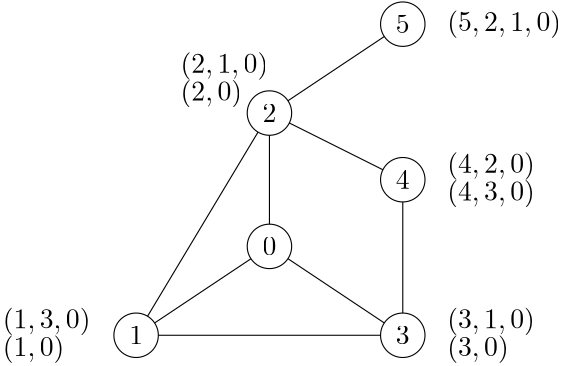 <?xml version="1.0"?>
<!DOCTYPE ipe SYSTEM "ipe.dtd">
<ipe version="70206" creator="Ipe 7.2.7">
<info created="D:20170627170042" modified="D:20170627170046"/>
<ipestyle name="basic">
<symbol name="arrow/arc(spx)">
<path stroke="sym-stroke" fill="sym-stroke" pen="sym-pen">
0 0 m
-1 0.333 l
-1 -0.333 l
h
</path>
</symbol>
<symbol name="arrow/farc(spx)">
<path stroke="sym-stroke" fill="white" pen="sym-pen">
0 0 m
-1 0.333 l
-1 -0.333 l
h
</path>
</symbol>
<symbol name="arrow/ptarc(spx)">
<path stroke="sym-stroke" fill="sym-stroke" pen="sym-pen">
0 0 m
-1 0.333 l
-0.8 0 l
-1 -0.333 l
h
</path>
</symbol>
<symbol name="arrow/fptarc(spx)">
<path stroke="sym-stroke" fill="white" pen="sym-pen">
0 0 m
-1 0.333 l
-0.8 0 l
-1 -0.333 l
h
</path>
</symbol>
<symbol name="mark/circle(sx)" transformations="translations">
<path fill="sym-stroke">
0.6 0 0 0.6 0 0 e
0.4 0 0 0.4 0 0 e
</path>
</symbol>
<symbol name="mark/disk(sx)" transformations="translations">
<path fill="sym-stroke">
0.6 0 0 0.6 0 0 e
</path>
</symbol>
<symbol name="mark/fdisk(sfx)" transformations="translations">
<group>
<path fill="sym-fill">
0.5 0 0 0.5 0 0 e
</path>
<path fill="sym-stroke" fillrule="eofill">
0.6 0 0 0.6 0 0 e
0.4 0 0 0.4 0 0 e
</path>
</group>
</symbol>
<symbol name="mark/box(sx)" transformations="translations">
<path fill="sym-stroke" fillrule="eofill">
-0.6 -0.6 m
0.6 -0.6 l
0.6 0.6 l
-0.6 0.6 l
h
-0.4 -0.4 m
0.4 -0.4 l
0.4 0.4 l
-0.4 0.4 l
h
</path>
</symbol>
<symbol name="mark/square(sx)" transformations="translations">
<path fill="sym-stroke">
-0.6 -0.6 m
0.6 -0.6 l
0.6 0.6 l
-0.6 0.6 l
h
</path>
</symbol>
<symbol name="mark/fsquare(sfx)" transformations="translations">
<group>
<path fill="sym-fill">
-0.5 -0.5 m
0.5 -0.5 l
0.5 0.5 l
-0.5 0.5 l
h
</path>
<path fill="sym-stroke" fillrule="eofill">
-0.6 -0.6 m
0.6 -0.6 l
0.6 0.6 l
-0.6 0.6 l
h
-0.4 -0.4 m
0.4 -0.4 l
0.4 0.4 l
-0.4 0.4 l
h
</path>
</group>
</symbol>
<symbol name="mark/cross(sx)" transformations="translations">
<group>
<path fill="sym-stroke">
-0.43 -0.57 m
0.57 0.43 l
0.43 0.57 l
-0.57 -0.43 l
h
</path>
<path fill="sym-stroke">
-0.43 0.57 m
0.57 -0.43 l
0.43 -0.57 l
-0.57 0.43 l
h
</path>
</group>
</symbol>
<symbol name="arrow/fnormal(spx)">
<path stroke="sym-stroke" fill="white" pen="sym-pen">
0 0 m
-1 0.333 l
-1 -0.333 l
h
</path>
</symbol>
<symbol name="arrow/pointed(spx)">
<path stroke="sym-stroke" fill="sym-stroke" pen="sym-pen">
0 0 m
-1 0.333 l
-0.8 0 l
-1 -0.333 l
h
</path>
</symbol>
<symbol name="arrow/fpointed(spx)">
<path stroke="sym-stroke" fill="white" pen="sym-pen">
0 0 m
-1 0.333 l
-0.8 0 l
-1 -0.333 l
h
</path>
</symbol>
<symbol name="arrow/linear(spx)">
<path stroke="sym-stroke" pen="sym-pen">
-1 0.333 m
0 0 l
-1 -0.333 l
</path>
</symbol>
<symbol name="arrow/fdouble(spx)">
<path stroke="sym-stroke" fill="white" pen="sym-pen">
0 0 m
-1 0.333 l
-1 -0.333 l
h
-1 0 m
-2 0.333 l
-2 -0.333 l
h
</path>
</symbol>
<symbol name="arrow/double(spx)">
<path stroke="sym-stroke" fill="sym-stroke" pen="sym-pen">
0 0 m
-1 0.333 l
-1 -0.333 l
h
-1 0 m
-2 0.333 l
-2 -0.333 l
h
</path>
</symbol>
<pen name="heavier" value="0.8"/>
<pen name="fat" value="1.2"/>
<pen name="ultrafat" value="2"/>
<symbolsize name="large" value="5"/>
<symbolsize name="small" value="2"/>
<symbolsize name="tiny" value="1.1"/>
<arrowsize name="large" value="10"/>
<arrowsize name="small" value="5"/>
<arrowsize name="tiny" value="3"/>
<color name="red" value="1 0 0"/>
<color name="green" value="0 1 0"/>
<color name="blue" value="0 0 1"/>
<color name="yellow" value="1 1 0"/>
<color name="orange" value="1 0.647 0"/>
<color name="gold" value="1 0.843 0"/>
<color name="purple" value="0.627 0.125 0.941"/>
<color name="gray" value="0.745"/>
<color name="brown" value="0.647 0.165 0.165"/>
<color name="navy" value="0 0 0.502"/>
<color name="pink" value="1 0.753 0.796"/>
<color name="seagreen" value="0.18 0.545 0.341"/>
<color name="turquoise" value="0.251 0.878 0.816"/>
<color name="violet" value="0.933 0.51 0.933"/>
<color name="darkblue" value="0 0 0.545"/>
<color name="darkcyan" value="0 0.545 0.545"/>
<color name="darkgray" value="0.663"/>
<color name="darkgreen" value="0 0.392 0"/>
<color name="darkmagenta" value="0.545 0 0.545"/>
<color name="darkorange" value="1 0.549 0"/>
<color name="darkred" value="0.545 0 0"/>
<color name="lightblue" value="0.678 0.847 0.902"/>
<color name="lightcyan" value="0.878 1 1"/>
<color name="lightgray" value="0.827"/>
<color name="lightgreen" value="0.565 0.933 0.565"/>
<color name="lightyellow" value="1 1 0.878"/>
<dashstyle name="dashed" value="[4] 0"/>
<dashstyle name="dotted" value="[1 3] 0"/>
<dashstyle name="dash dotted" value="[4 2 1 2] 0"/>
<dashstyle name="dash dot dotted" value="[4 2 1 2 1 2] 0"/>
<textsize name="large" value="\large"/>
<textsize name="Large" value="\Large"/>
<textsize name="LARGE" value="\LARGE"/>
<textsize name="huge" value="\huge"/>
<textsize name="Huge" value="\Huge"/>
<textsize name="small" value="\small"/>
<textsize name="footnote" value="\footnotesize"/>
<textsize name="tiny" value="\tiny"/>
<textstyle name="center" begin="\begin{center}" end="\end{center}"/>
<textstyle name="itemize" begin="\begin{itemize}" end="\end{itemize}"/>
<textstyle name="item" begin="\begin{itemize}\item{}" end="\end{itemize}"/>
<gridsize name="4 pts" value="4"/>
<gridsize name="8 pts (~3 mm)" value="8"/>
<gridsize name="16 pts (~6 mm)" value="16"/>
<gridsize name="32 pts (~12 mm)" value="32"/>
<gridsize name="10 pts (~3.5 mm)" value="10"/>
<gridsize name="20 pts (~7 mm)" value="20"/>
<gridsize name="14 pts (~5 mm)" value="14"/>
<gridsize name="28 pts (~10 mm)" value="28"/>
<gridsize name="56 pts (~20 mm)" value="56"/>
<anglesize name="90 deg" value="90"/>
<anglesize name="60 deg" value="60"/>
<anglesize name="45 deg" value="45"/>
<anglesize name="30 deg" value="30"/>
<anglesize name="22.5 deg" value="22.5"/>
<opacity name="10%" value="0.1"/>
<opacity name="30%" value="0.3"/>
<opacity name="50%" value="0.5"/>
<opacity name="75%" value="0.75"/>
<tiling name="falling" angle="-60" step="4" width="1"/>
<tiling name="rising" angle="30" step="4" width="1"/>
</ipestyle>
<page>
<layer name="alpha"/>
<view layers="alpha" active="alpha"/>
<text layer="alpha" matrix="1 0 0 1 -42.4905 -147.21" transformations="translations" pos="184 784" stroke="black" type="label" width="4.981" height="6.42" depth="0" valign="baseline" style="math">1</text>
<path matrix="1 0 0 1 0 -72" stroke="black">
8 0 0 8 192 792 e
</path>
<path matrix="1 0 0 1 0 -80" stroke="black">
8 0 0 8 144 720 e
</path>
<path matrix="1 0 0 1 0 -80" stroke="black">
8 0 0 8 240 720 e
</path>
<path matrix="1 0 0 1 0 -80" stroke="black">
8 0 0 8 192 752 e
</path>
<path matrix="1 0 0 1 0 -80" stroke="black">
8 0 0 8 240 776 e
</path>
<path matrix="1 0 0 1 0 -80" stroke="black">
8 0 0 8 240 832 e
</path>
<path matrix="1 0 0 1 0 -80" stroke="black">
233.344 827.562 m
198.656 804.438 l
</path>
<path matrix="1 0 0 1 0 -80" stroke="black">
187.884 793.14 m
148.116 726.86 l
</path>
<path matrix="1 0 0 1 0 -80" stroke="black">
152 720 m
232 720 l
</path>
<path matrix="1 0 0 1 0 -80" stroke="black">
233.344 724.438 m
198.656 747.562 l
</path>
<path matrix="1 0 0 1 0 -80" stroke="black">
150.656 724.438 m
185.344 747.562 l
</path>
<path matrix="1 0 0 1 0 -80" stroke="black">
192 792 m
192 760 l
</path>
<path matrix="1 0 0 1 0 -80" stroke="black">
232.845 779.578 m
199.155 796.422 l
</path>
<path matrix="1 0 0 1 0 -80" stroke="black">
240 728 m
240 768 l
</path>
<text matrix="1 0 0 1 41.5095 -91.21" transformations="translations" pos="148 808" stroke="black" type="label" width="4.981" height="6.42" depth="0" valign="baseline" style="math">2</text>
<text matrix="1 0 0 1 61.5095 -187.21" transformations="translations" pos="176 824" stroke="black" type="label" width="4.981" height="6.42" depth="0" valign="baseline" style="math">3</text>
<text matrix="1 0 0 1 -50.4905 -103.21" transformations="translations" pos="288 796" stroke="black" type="label" width="4.981" height="6.42" depth="0" valign="baseline" style="math">4</text>
<text matrix="1 0 0 1 -46.4905 -43.21" transformations="translations" pos="284 792" stroke="black" type="label" width="4.981" height="6.42" depth="0" valign="baseline" style="math">5</text>
<text matrix="1 0 0 1 -38.4905 -95.21" transformations="translations" pos="228 764" stroke="black" type="label" width="4.981" height="6.42" depth="0" valign="baseline" style="math">0</text>
<text matrix="1 0 0 1 0 -13.51" transformations="translations" pos="96 656" stroke="black" type="label" width="31.548" height="7.473" depth="2.49" valign="baseline" style="math">(1,3,0)</text>
<text matrix="1 0 0 1 0 8.527" transformations="translations" pos="96 624" stroke="black" type="label" width="22.139" height="7.473" depth="2.49" valign="baseline" style="math">(1,0)</text>
<text matrix="1 0 0 1 0 -18.4915" transformations="translations" pos="256 768" stroke="black" type="label" width="40.958" height="7.473" depth="2.49" valign="baseline" style="math">(5,2,1,0)</text>
<text matrix="1 0 0 1 0 -17.51" transformations="translations" pos="160 752" stroke="black" type="label" width="31.548" height="7.473" depth="2.49" valign="baseline" style="math">(2,1,0)</text>
<text matrix="1 0 0 1 0 -11.473" transformations="translations" pos="160 736" stroke="black" type="label" width="22.139" height="7.473" depth="2.49" valign="baseline" style="math">(2,0)</text>
<text matrix="1 0 0 1 0 -9.51" transformations="translations" pos="256 708" stroke="black" type="label" width="31.548" height="7.473" depth="2.49" valign="baseline" style="math">(4,2,0)</text>
<text matrix="1 0 0 1 0 4.527" transformations="translations" pos="256 684" stroke="black" type="label" width="31.548" height="7.473" depth="2.49" valign="baseline" style="math">(4,3,0)</text>
<text matrix="1 0 0 1 -4 -5.51" transformations="translations" pos="260 648" stroke="black" type="label" width="31.548" height="7.473" depth="2.49" valign="baseline" style="math">(3,1,0)</text>
<text matrix="1 0 0 1 0 8.527" transformations="translations" pos="256 624" stroke="black" type="label" width="22.139" height="7.473" depth="2.49" valign="baseline" style="math">(3,0)</text>
</page>
</ipe>
